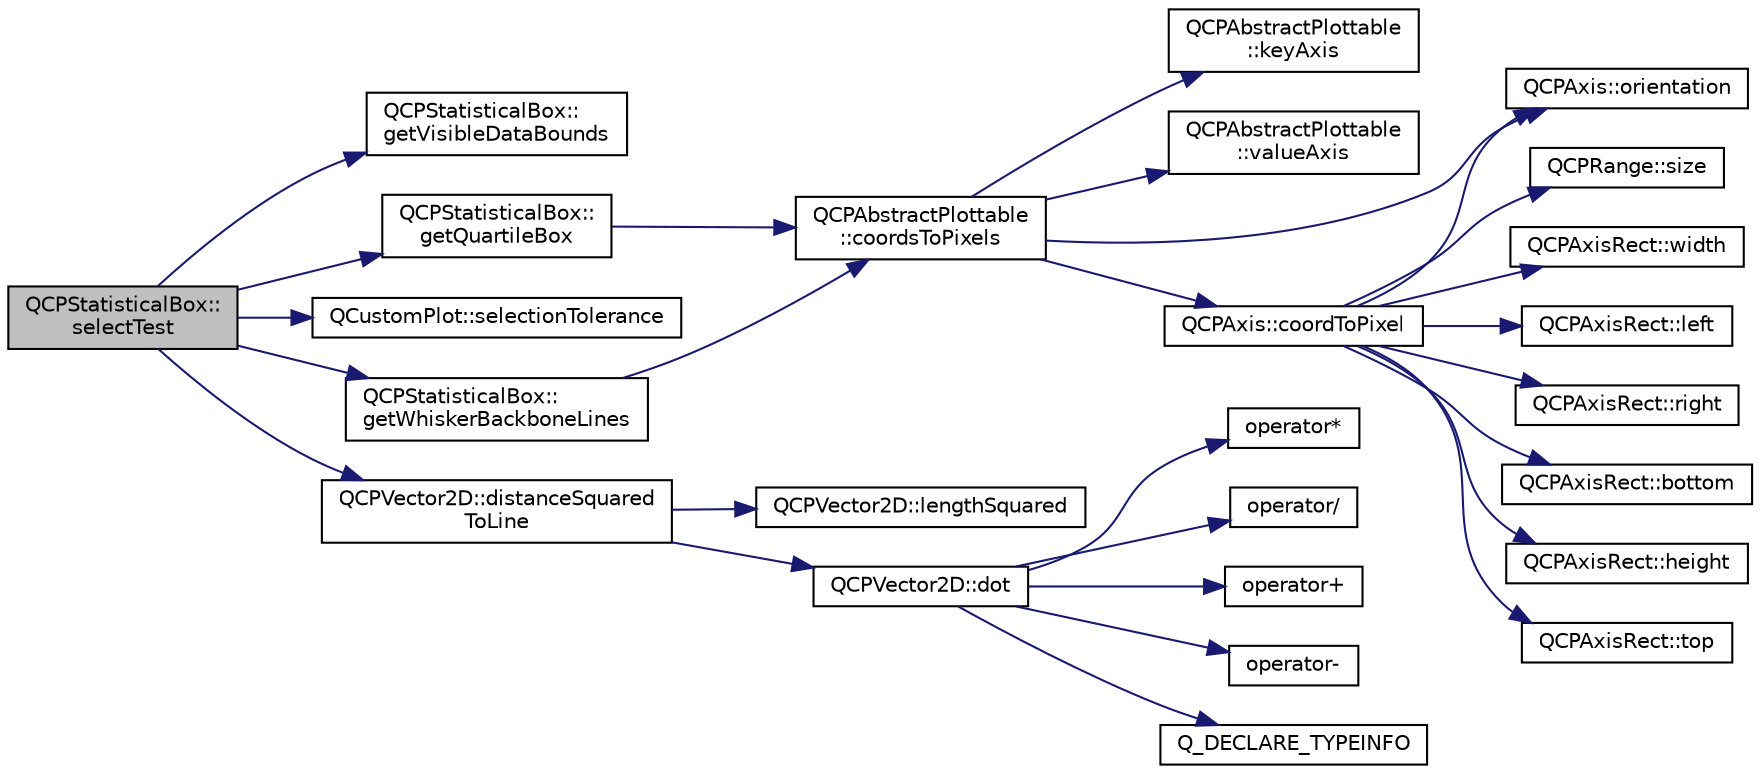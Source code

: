 digraph "QCPStatisticalBox::selectTest"
{
  edge [fontname="Helvetica",fontsize="10",labelfontname="Helvetica",labelfontsize="10"];
  node [fontname="Helvetica",fontsize="10",shape=record];
  rankdir="LR";
  Node177 [label="QCPStatisticalBox::\lselectTest",height=0.2,width=0.4,color="black", fillcolor="grey75", style="filled", fontcolor="black"];
  Node177 -> Node178 [color="midnightblue",fontsize="10",style="solid",fontname="Helvetica"];
  Node178 [label="QCPStatisticalBox::\lgetVisibleDataBounds",height=0.2,width=0.4,color="black", fillcolor="white", style="filled",URL="$class_q_c_p_statistical_box.html#a1c24e86384a4aced91d5216fce86b175"];
  Node177 -> Node179 [color="midnightblue",fontsize="10",style="solid",fontname="Helvetica"];
  Node179 [label="QCPStatisticalBox::\lgetQuartileBox",height=0.2,width=0.4,color="black", fillcolor="white", style="filled",URL="$class_q_c_p_statistical_box.html#aa44482bf991ceca74602294dd9977243"];
  Node179 -> Node180 [color="midnightblue",fontsize="10",style="solid",fontname="Helvetica"];
  Node180 [label="QCPAbstractPlottable\l::coordsToPixels",height=0.2,width=0.4,color="black", fillcolor="white", style="filled",URL="$class_q_c_p_abstract_plottable.html#a7ad84a36472441cf1f555c5683d0da93"];
  Node180 -> Node181 [color="midnightblue",fontsize="10",style="solid",fontname="Helvetica"];
  Node181 [label="QCPAbstractPlottable\l::keyAxis",height=0.2,width=0.4,color="black", fillcolor="white", style="filled",URL="$class_q_c_p_abstract_plottable.html#a2cdd6f0dd5e9a979037f86b4000d9cfe"];
  Node180 -> Node182 [color="midnightblue",fontsize="10",style="solid",fontname="Helvetica"];
  Node182 [label="QCPAbstractPlottable\l::valueAxis",height=0.2,width=0.4,color="black", fillcolor="white", style="filled",URL="$class_q_c_p_abstract_plottable.html#af47809a644a68ffd955fb30b01fb4f2f"];
  Node180 -> Node183 [color="midnightblue",fontsize="10",style="solid",fontname="Helvetica"];
  Node183 [label="QCPAxis::orientation",height=0.2,width=0.4,color="black", fillcolor="white", style="filled",URL="$class_q_c_p_axis.html#ab988ef4538e2655bb77bd138189cd42e"];
  Node180 -> Node184 [color="midnightblue",fontsize="10",style="solid",fontname="Helvetica"];
  Node184 [label="QCPAxis::coordToPixel",height=0.2,width=0.4,color="black", fillcolor="white", style="filled",URL="$class_q_c_p_axis.html#af15d1b3a7f7e9b53d759d3ccff1fe4b4"];
  Node184 -> Node183 [color="midnightblue",fontsize="10",style="solid",fontname="Helvetica"];
  Node184 -> Node185 [color="midnightblue",fontsize="10",style="solid",fontname="Helvetica"];
  Node185 [label="QCPRange::size",height=0.2,width=0.4,color="black", fillcolor="white", style="filled",URL="$class_q_c_p_range.html#a62326e7cc4316b96df6a60813230e63f"];
  Node184 -> Node186 [color="midnightblue",fontsize="10",style="solid",fontname="Helvetica"];
  Node186 [label="QCPAxisRect::width",height=0.2,width=0.4,color="black", fillcolor="white", style="filled",URL="$class_q_c_p_axis_rect.html#a204645398a4f9d0b0189385c7c2cfb91"];
  Node184 -> Node187 [color="midnightblue",fontsize="10",style="solid",fontname="Helvetica"];
  Node187 [label="QCPAxisRect::left",height=0.2,width=0.4,color="black", fillcolor="white", style="filled",URL="$class_q_c_p_axis_rect.html#afb4a3de02046b20b9310bdb8fca781c3"];
  Node184 -> Node188 [color="midnightblue",fontsize="10",style="solid",fontname="Helvetica"];
  Node188 [label="QCPAxisRect::right",height=0.2,width=0.4,color="black", fillcolor="white", style="filled",URL="$class_q_c_p_axis_rect.html#a3f819d4a1b2193723d1fdafc573eea10"];
  Node184 -> Node189 [color="midnightblue",fontsize="10",style="solid",fontname="Helvetica"];
  Node189 [label="QCPAxisRect::bottom",height=0.2,width=0.4,color="black", fillcolor="white", style="filled",URL="$class_q_c_p_axis_rect.html#acefdf1abaa8a8ab681e906cc2be9581e"];
  Node184 -> Node190 [color="midnightblue",fontsize="10",style="solid",fontname="Helvetica"];
  Node190 [label="QCPAxisRect::height",height=0.2,width=0.4,color="black", fillcolor="white", style="filled",URL="$class_q_c_p_axis_rect.html#acc4377809e79d9a089ab790f39429b0d"];
  Node184 -> Node191 [color="midnightblue",fontsize="10",style="solid",fontname="Helvetica"];
  Node191 [label="QCPAxisRect::top",height=0.2,width=0.4,color="black", fillcolor="white", style="filled",URL="$class_q_c_p_axis_rect.html#a45dbad181cbb9f09d068dbb76c817c95"];
  Node177 -> Node192 [color="midnightblue",fontsize="10",style="solid",fontname="Helvetica"];
  Node192 [label="QCustomPlot::selectionTolerance",height=0.2,width=0.4,color="black", fillcolor="white", style="filled",URL="$class_q_custom_plot.html#a5441d11013afeaf4b8f2ea06e8624a25"];
  Node177 -> Node193 [color="midnightblue",fontsize="10",style="solid",fontname="Helvetica"];
  Node193 [label="QCPStatisticalBox::\lgetWhiskerBackboneLines",height=0.2,width=0.4,color="black", fillcolor="white", style="filled",URL="$class_q_c_p_statistical_box.html#a233c28f8c2464ed104a4d580eedd4c64"];
  Node193 -> Node180 [color="midnightblue",fontsize="10",style="solid",fontname="Helvetica"];
  Node177 -> Node194 [color="midnightblue",fontsize="10",style="solid",fontname="Helvetica"];
  Node194 [label="QCPVector2D::distanceSquared\lToLine",height=0.2,width=0.4,color="black", fillcolor="white", style="filled",URL="$class_q_c_p_vector2_d.html#a14840cd3da80cfee4eb3f8977cab89ab"];
  Node194 -> Node195 [color="midnightblue",fontsize="10",style="solid",fontname="Helvetica"];
  Node195 [label="QCPVector2D::lengthSquared",height=0.2,width=0.4,color="black", fillcolor="white", style="filled",URL="$class_q_c_p_vector2_d.html#a766585459d84cb149334fda1a498b2e5"];
  Node194 -> Node196 [color="midnightblue",fontsize="10",style="solid",fontname="Helvetica"];
  Node196 [label="QCPVector2D::dot",height=0.2,width=0.4,color="black", fillcolor="white", style="filled",URL="$class_q_c_p_vector2_d.html#a39f8d28db7dbffcca6aa63a1f1f6e176"];
  Node196 -> Node197 [color="midnightblue",fontsize="10",style="solid",fontname="Helvetica"];
  Node197 [label="operator*",height=0.2,width=0.4,color="black", fillcolor="white", style="filled",URL="$qcustomplot_8hh.html#aa75268fb64b9eaee5448fb815007bee9"];
  Node196 -> Node198 [color="midnightblue",fontsize="10",style="solid",fontname="Helvetica"];
  Node198 [label="operator/",height=0.2,width=0.4,color="black", fillcolor="white", style="filled",URL="$qcustomplot_8hh.html#aa69909afc8c656999a2ea292ea01244b"];
  Node196 -> Node199 [color="midnightblue",fontsize="10",style="solid",fontname="Helvetica"];
  Node199 [label="operator+",height=0.2,width=0.4,color="black", fillcolor="white", style="filled",URL="$qcustomplot_8hh.html#a24cc5985429b12dbed4d0d3c5a917d20"];
  Node196 -> Node200 [color="midnightblue",fontsize="10",style="solid",fontname="Helvetica"];
  Node200 [label="operator-",height=0.2,width=0.4,color="black", fillcolor="white", style="filled",URL="$qcustomplot_8hh.html#a9e01331d8debf0877ee4cba9abd83605"];
  Node196 -> Node201 [color="midnightblue",fontsize="10",style="solid",fontname="Helvetica"];
  Node201 [label="Q_DECLARE_TYPEINFO",height=0.2,width=0.4,color="black", fillcolor="white", style="filled",URL="$qcustomplot_8hh.html#accbe1a1a6b69d3db3f495f66375f7301"];
}
